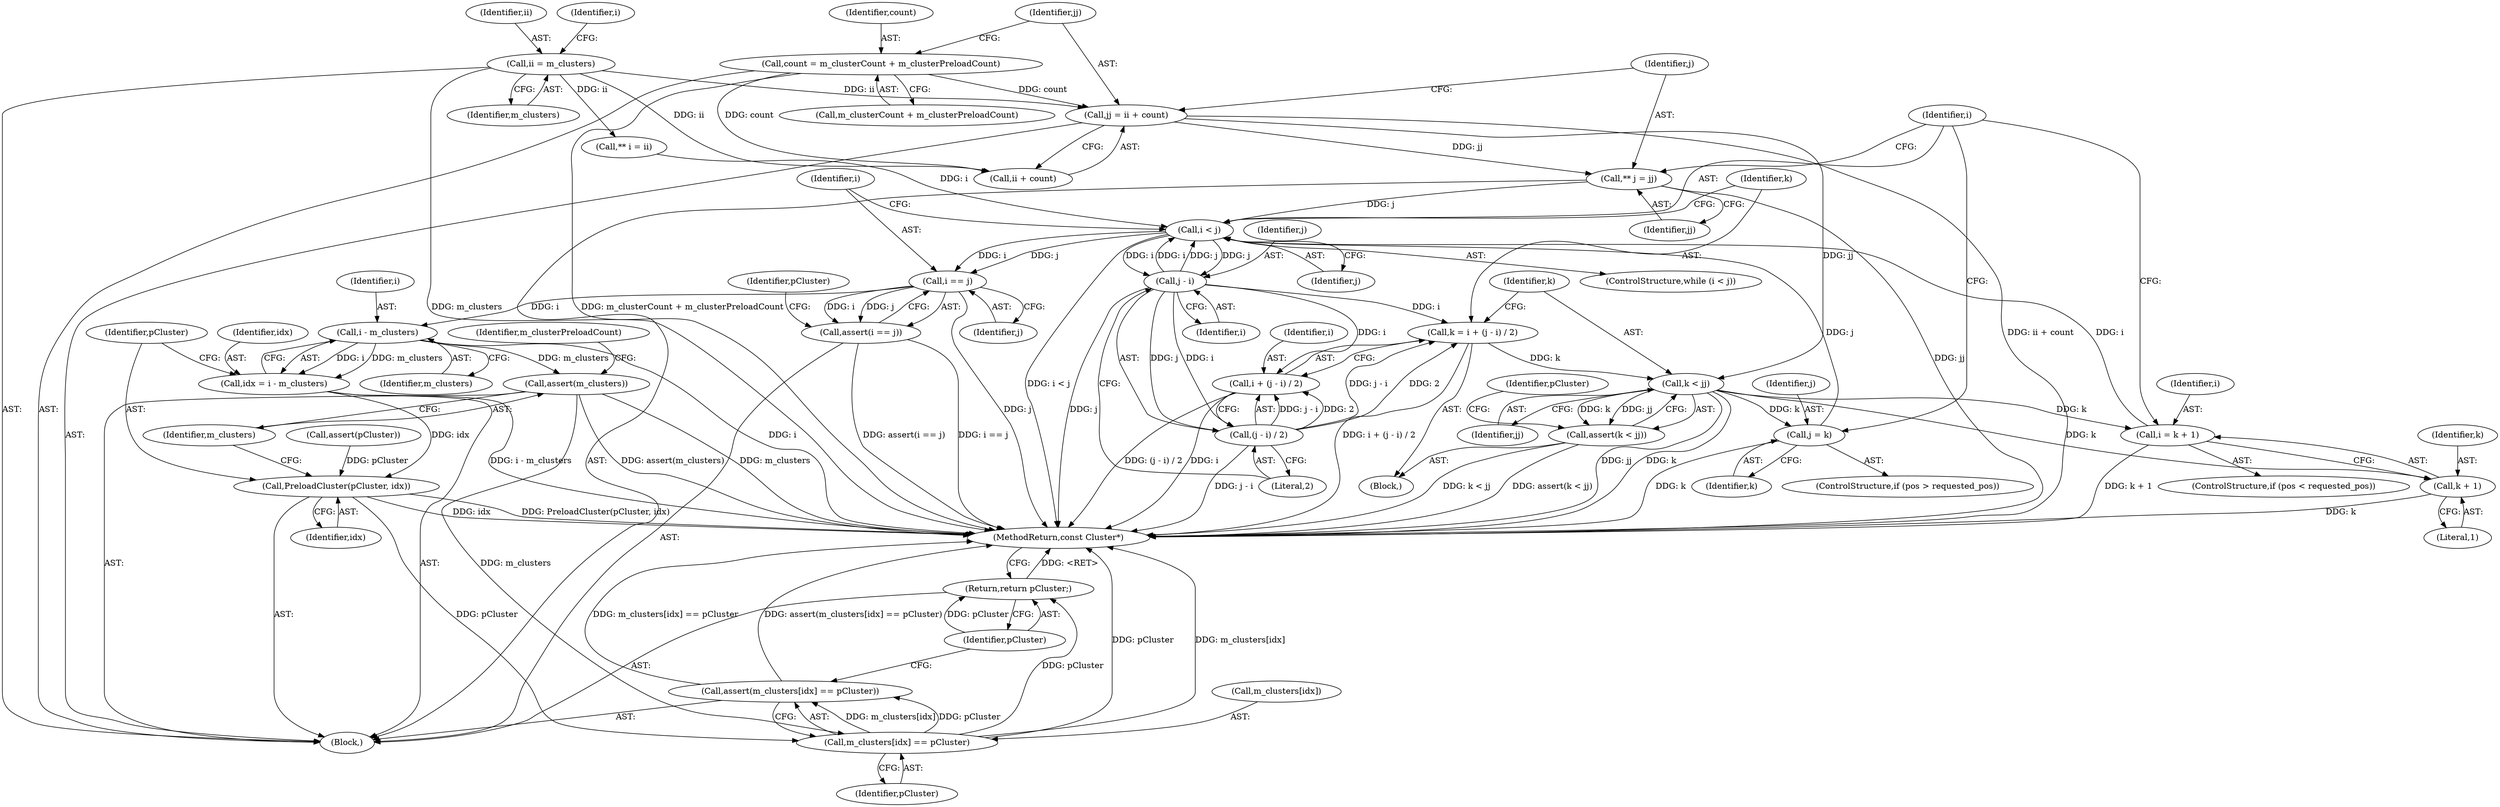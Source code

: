 digraph "1_Android_cc274e2abe8b2a6698a5c47d8aa4bb45f1f9538d_10@pointer" {
"1000128" [label="(Call,** j = jj)"];
"1000122" [label="(Call,jj = ii + count)"];
"1000109" [label="(Call,ii = m_clusters)"];
"1000117" [label="(Call,count = m_clusterCount + m_clusterPreloadCount)"];
"1000132" [label="(Call,i < j)"];
"1000141" [label="(Call,j - i)"];
"1000136" [label="(Call,k = i + (j - i) / 2)"];
"1000146" [label="(Call,k < jj)"];
"1000145" [label="(Call,assert(k < jj))"];
"1000167" [label="(Call,i = k + 1)"];
"1000169" [label="(Call,k + 1)"];
"1000177" [label="(Call,j = k)"];
"1000138" [label="(Call,i + (j - i) / 2)"];
"1000140" [label="(Call,(j - i) / 2)"];
"1000184" [label="(Call,i == j)"];
"1000183" [label="(Call,assert(i == j))"];
"1000199" [label="(Call,i - m_clusters)"];
"1000197" [label="(Call,idx = i - m_clusters)"];
"1000202" [label="(Call,PreloadCluster(pCluster, idx))"];
"1000212" [label="(Call,m_clusters[idx] == pCluster)"];
"1000211" [label="(Call,assert(m_clusters[idx] == pCluster))"];
"1000217" [label="(Return,return pCluster;)"];
"1000205" [label="(Call,assert(m_clusters))"];
"1000205" [label="(Call,assert(m_clusters))"];
"1000168" [label="(Identifier,i)"];
"1000128" [label="(Call,** j = jj)"];
"1000135" [label="(Block,)"];
"1000142" [label="(Identifier,j)"];
"1000201" [label="(Identifier,m_clusters)"];
"1000148" [label="(Identifier,jj)"];
"1000138" [label="(Call,i + (j - i) / 2)"];
"1000217" [label="(Return,return pCluster;)"];
"1000185" [label="(Identifier,i)"];
"1000110" [label="(Identifier,ii)"];
"1000119" [label="(Call,m_clusterCount + m_clusterPreloadCount)"];
"1000117" [label="(Call,count = m_clusterCount + m_clusterPreloadCount)"];
"1000163" [label="(ControlStructure,if (pos < requested_pos))"];
"1000109" [label="(Call,ii = m_clusters)"];
"1000203" [label="(Identifier,pCluster)"];
"1000122" [label="(Call,jj = ii + count)"];
"1000169" [label="(Call,k + 1)"];
"1000216" [label="(Identifier,pCluster)"];
"1000179" [label="(Identifier,k)"];
"1000211" [label="(Call,assert(m_clusters[idx] == pCluster))"];
"1000113" [label="(Call,** i = ii)"];
"1000139" [label="(Identifier,i)"];
"1000218" [label="(Identifier,pCluster)"];
"1000171" [label="(Literal,1)"];
"1000170" [label="(Identifier,k)"];
"1000206" [label="(Identifier,m_clusters)"];
"1000140" [label="(Call,(j - i) / 2)"];
"1000202" [label="(Call,PreloadCluster(pCluster, idx))"];
"1000209" [label="(Identifier,m_clusterPreloadCount)"];
"1000145" [label="(Call,assert(k < jj))"];
"1000200" [label="(Identifier,i)"];
"1000178" [label="(Identifier,j)"];
"1000213" [label="(Call,m_clusters[idx])"];
"1000219" [label="(MethodReturn,const Cluster*)"];
"1000186" [label="(Identifier,j)"];
"1000177" [label="(Call,j = k)"];
"1000131" [label="(ControlStructure,while (i < j))"];
"1000144" [label="(Literal,2)"];
"1000204" [label="(Identifier,idx)"];
"1000143" [label="(Identifier,i)"];
"1000150" [label="(Identifier,pCluster)"];
"1000137" [label="(Identifier,k)"];
"1000173" [label="(ControlStructure,if (pos > requested_pos))"];
"1000132" [label="(Call,i < j)"];
"1000118" [label="(Identifier,count)"];
"1000212" [label="(Call,m_clusters[idx] == pCluster)"];
"1000199" [label="(Call,i - m_clusters)"];
"1000146" [label="(Call,k < jj)"];
"1000141" [label="(Call,j - i)"];
"1000198" [label="(Identifier,idx)"];
"1000114" [label="(Identifier,i)"];
"1000194" [label="(Call,assert(pCluster))"];
"1000123" [label="(Identifier,jj)"];
"1000133" [label="(Identifier,i)"];
"1000184" [label="(Call,i == j)"];
"1000130" [label="(Identifier,jj)"];
"1000124" [label="(Call,ii + count)"];
"1000129" [label="(Identifier,j)"];
"1000167" [label="(Call,i = k + 1)"];
"1000134" [label="(Identifier,j)"];
"1000102" [label="(Block,)"];
"1000136" [label="(Call,k = i + (j - i) / 2)"];
"1000147" [label="(Identifier,k)"];
"1000183" [label="(Call,assert(i == j))"];
"1000111" [label="(Identifier,m_clusters)"];
"1000188" [label="(Identifier,pCluster)"];
"1000197" [label="(Call,idx = i - m_clusters)"];
"1000128" -> "1000102"  [label="AST: "];
"1000128" -> "1000130"  [label="CFG: "];
"1000129" -> "1000128"  [label="AST: "];
"1000130" -> "1000128"  [label="AST: "];
"1000133" -> "1000128"  [label="CFG: "];
"1000128" -> "1000219"  [label="DDG: jj"];
"1000122" -> "1000128"  [label="DDG: jj"];
"1000128" -> "1000132"  [label="DDG: j"];
"1000122" -> "1000102"  [label="AST: "];
"1000122" -> "1000124"  [label="CFG: "];
"1000123" -> "1000122"  [label="AST: "];
"1000124" -> "1000122"  [label="AST: "];
"1000129" -> "1000122"  [label="CFG: "];
"1000122" -> "1000219"  [label="DDG: ii + count"];
"1000109" -> "1000122"  [label="DDG: ii"];
"1000117" -> "1000122"  [label="DDG: count"];
"1000122" -> "1000146"  [label="DDG: jj"];
"1000109" -> "1000102"  [label="AST: "];
"1000109" -> "1000111"  [label="CFG: "];
"1000110" -> "1000109"  [label="AST: "];
"1000111" -> "1000109"  [label="AST: "];
"1000114" -> "1000109"  [label="CFG: "];
"1000109" -> "1000219"  [label="DDG: m_clusters"];
"1000109" -> "1000113"  [label="DDG: ii"];
"1000109" -> "1000124"  [label="DDG: ii"];
"1000117" -> "1000102"  [label="AST: "];
"1000117" -> "1000119"  [label="CFG: "];
"1000118" -> "1000117"  [label="AST: "];
"1000119" -> "1000117"  [label="AST: "];
"1000123" -> "1000117"  [label="CFG: "];
"1000117" -> "1000219"  [label="DDG: m_clusterCount + m_clusterPreloadCount"];
"1000117" -> "1000124"  [label="DDG: count"];
"1000132" -> "1000131"  [label="AST: "];
"1000132" -> "1000134"  [label="CFG: "];
"1000133" -> "1000132"  [label="AST: "];
"1000134" -> "1000132"  [label="AST: "];
"1000137" -> "1000132"  [label="CFG: "];
"1000185" -> "1000132"  [label="CFG: "];
"1000132" -> "1000219"  [label="DDG: i < j"];
"1000167" -> "1000132"  [label="DDG: i"];
"1000113" -> "1000132"  [label="DDG: i"];
"1000141" -> "1000132"  [label="DDG: i"];
"1000141" -> "1000132"  [label="DDG: j"];
"1000177" -> "1000132"  [label="DDG: j"];
"1000132" -> "1000141"  [label="DDG: j"];
"1000132" -> "1000141"  [label="DDG: i"];
"1000132" -> "1000184"  [label="DDG: i"];
"1000132" -> "1000184"  [label="DDG: j"];
"1000141" -> "1000140"  [label="AST: "];
"1000141" -> "1000143"  [label="CFG: "];
"1000142" -> "1000141"  [label="AST: "];
"1000143" -> "1000141"  [label="AST: "];
"1000144" -> "1000141"  [label="CFG: "];
"1000141" -> "1000219"  [label="DDG: j"];
"1000141" -> "1000136"  [label="DDG: i"];
"1000141" -> "1000138"  [label="DDG: i"];
"1000141" -> "1000140"  [label="DDG: j"];
"1000141" -> "1000140"  [label="DDG: i"];
"1000136" -> "1000135"  [label="AST: "];
"1000136" -> "1000138"  [label="CFG: "];
"1000137" -> "1000136"  [label="AST: "];
"1000138" -> "1000136"  [label="AST: "];
"1000147" -> "1000136"  [label="CFG: "];
"1000136" -> "1000219"  [label="DDG: i + (j - i) / 2"];
"1000140" -> "1000136"  [label="DDG: j - i"];
"1000140" -> "1000136"  [label="DDG: 2"];
"1000136" -> "1000146"  [label="DDG: k"];
"1000146" -> "1000145"  [label="AST: "];
"1000146" -> "1000148"  [label="CFG: "];
"1000147" -> "1000146"  [label="AST: "];
"1000148" -> "1000146"  [label="AST: "];
"1000145" -> "1000146"  [label="CFG: "];
"1000146" -> "1000219"  [label="DDG: jj"];
"1000146" -> "1000219"  [label="DDG: k"];
"1000146" -> "1000145"  [label="DDG: k"];
"1000146" -> "1000145"  [label="DDG: jj"];
"1000146" -> "1000167"  [label="DDG: k"];
"1000146" -> "1000169"  [label="DDG: k"];
"1000146" -> "1000177"  [label="DDG: k"];
"1000145" -> "1000135"  [label="AST: "];
"1000150" -> "1000145"  [label="CFG: "];
"1000145" -> "1000219"  [label="DDG: k < jj"];
"1000145" -> "1000219"  [label="DDG: assert(k < jj)"];
"1000167" -> "1000163"  [label="AST: "];
"1000167" -> "1000169"  [label="CFG: "];
"1000168" -> "1000167"  [label="AST: "];
"1000169" -> "1000167"  [label="AST: "];
"1000133" -> "1000167"  [label="CFG: "];
"1000167" -> "1000219"  [label="DDG: k + 1"];
"1000169" -> "1000171"  [label="CFG: "];
"1000170" -> "1000169"  [label="AST: "];
"1000171" -> "1000169"  [label="AST: "];
"1000169" -> "1000219"  [label="DDG: k"];
"1000177" -> "1000173"  [label="AST: "];
"1000177" -> "1000179"  [label="CFG: "];
"1000178" -> "1000177"  [label="AST: "];
"1000179" -> "1000177"  [label="AST: "];
"1000133" -> "1000177"  [label="CFG: "];
"1000177" -> "1000219"  [label="DDG: k"];
"1000138" -> "1000140"  [label="CFG: "];
"1000139" -> "1000138"  [label="AST: "];
"1000140" -> "1000138"  [label="AST: "];
"1000138" -> "1000219"  [label="DDG: i"];
"1000138" -> "1000219"  [label="DDG: (j - i) / 2"];
"1000140" -> "1000138"  [label="DDG: j - i"];
"1000140" -> "1000138"  [label="DDG: 2"];
"1000140" -> "1000144"  [label="CFG: "];
"1000144" -> "1000140"  [label="AST: "];
"1000140" -> "1000219"  [label="DDG: j - i"];
"1000184" -> "1000183"  [label="AST: "];
"1000184" -> "1000186"  [label="CFG: "];
"1000185" -> "1000184"  [label="AST: "];
"1000186" -> "1000184"  [label="AST: "];
"1000183" -> "1000184"  [label="CFG: "];
"1000184" -> "1000219"  [label="DDG: j"];
"1000184" -> "1000183"  [label="DDG: i"];
"1000184" -> "1000183"  [label="DDG: j"];
"1000184" -> "1000199"  [label="DDG: i"];
"1000183" -> "1000102"  [label="AST: "];
"1000188" -> "1000183"  [label="CFG: "];
"1000183" -> "1000219"  [label="DDG: i == j"];
"1000183" -> "1000219"  [label="DDG: assert(i == j)"];
"1000199" -> "1000197"  [label="AST: "];
"1000199" -> "1000201"  [label="CFG: "];
"1000200" -> "1000199"  [label="AST: "];
"1000201" -> "1000199"  [label="AST: "];
"1000197" -> "1000199"  [label="CFG: "];
"1000199" -> "1000219"  [label="DDG: i"];
"1000199" -> "1000197"  [label="DDG: i"];
"1000199" -> "1000197"  [label="DDG: m_clusters"];
"1000199" -> "1000205"  [label="DDG: m_clusters"];
"1000197" -> "1000102"  [label="AST: "];
"1000198" -> "1000197"  [label="AST: "];
"1000203" -> "1000197"  [label="CFG: "];
"1000197" -> "1000219"  [label="DDG: i - m_clusters"];
"1000197" -> "1000202"  [label="DDG: idx"];
"1000202" -> "1000102"  [label="AST: "];
"1000202" -> "1000204"  [label="CFG: "];
"1000203" -> "1000202"  [label="AST: "];
"1000204" -> "1000202"  [label="AST: "];
"1000206" -> "1000202"  [label="CFG: "];
"1000202" -> "1000219"  [label="DDG: PreloadCluster(pCluster, idx)"];
"1000202" -> "1000219"  [label="DDG: idx"];
"1000194" -> "1000202"  [label="DDG: pCluster"];
"1000202" -> "1000212"  [label="DDG: pCluster"];
"1000212" -> "1000211"  [label="AST: "];
"1000212" -> "1000216"  [label="CFG: "];
"1000213" -> "1000212"  [label="AST: "];
"1000216" -> "1000212"  [label="AST: "];
"1000211" -> "1000212"  [label="CFG: "];
"1000212" -> "1000219"  [label="DDG: pCluster"];
"1000212" -> "1000219"  [label="DDG: m_clusters[idx]"];
"1000212" -> "1000211"  [label="DDG: m_clusters[idx]"];
"1000212" -> "1000211"  [label="DDG: pCluster"];
"1000205" -> "1000212"  [label="DDG: m_clusters"];
"1000212" -> "1000217"  [label="DDG: pCluster"];
"1000211" -> "1000102"  [label="AST: "];
"1000218" -> "1000211"  [label="CFG: "];
"1000211" -> "1000219"  [label="DDG: m_clusters[idx] == pCluster"];
"1000211" -> "1000219"  [label="DDG: assert(m_clusters[idx] == pCluster)"];
"1000217" -> "1000102"  [label="AST: "];
"1000217" -> "1000218"  [label="CFG: "];
"1000218" -> "1000217"  [label="AST: "];
"1000219" -> "1000217"  [label="CFG: "];
"1000217" -> "1000219"  [label="DDG: <RET>"];
"1000218" -> "1000217"  [label="DDG: pCluster"];
"1000205" -> "1000102"  [label="AST: "];
"1000205" -> "1000206"  [label="CFG: "];
"1000206" -> "1000205"  [label="AST: "];
"1000209" -> "1000205"  [label="CFG: "];
"1000205" -> "1000219"  [label="DDG: m_clusters"];
"1000205" -> "1000219"  [label="DDG: assert(m_clusters)"];
}
